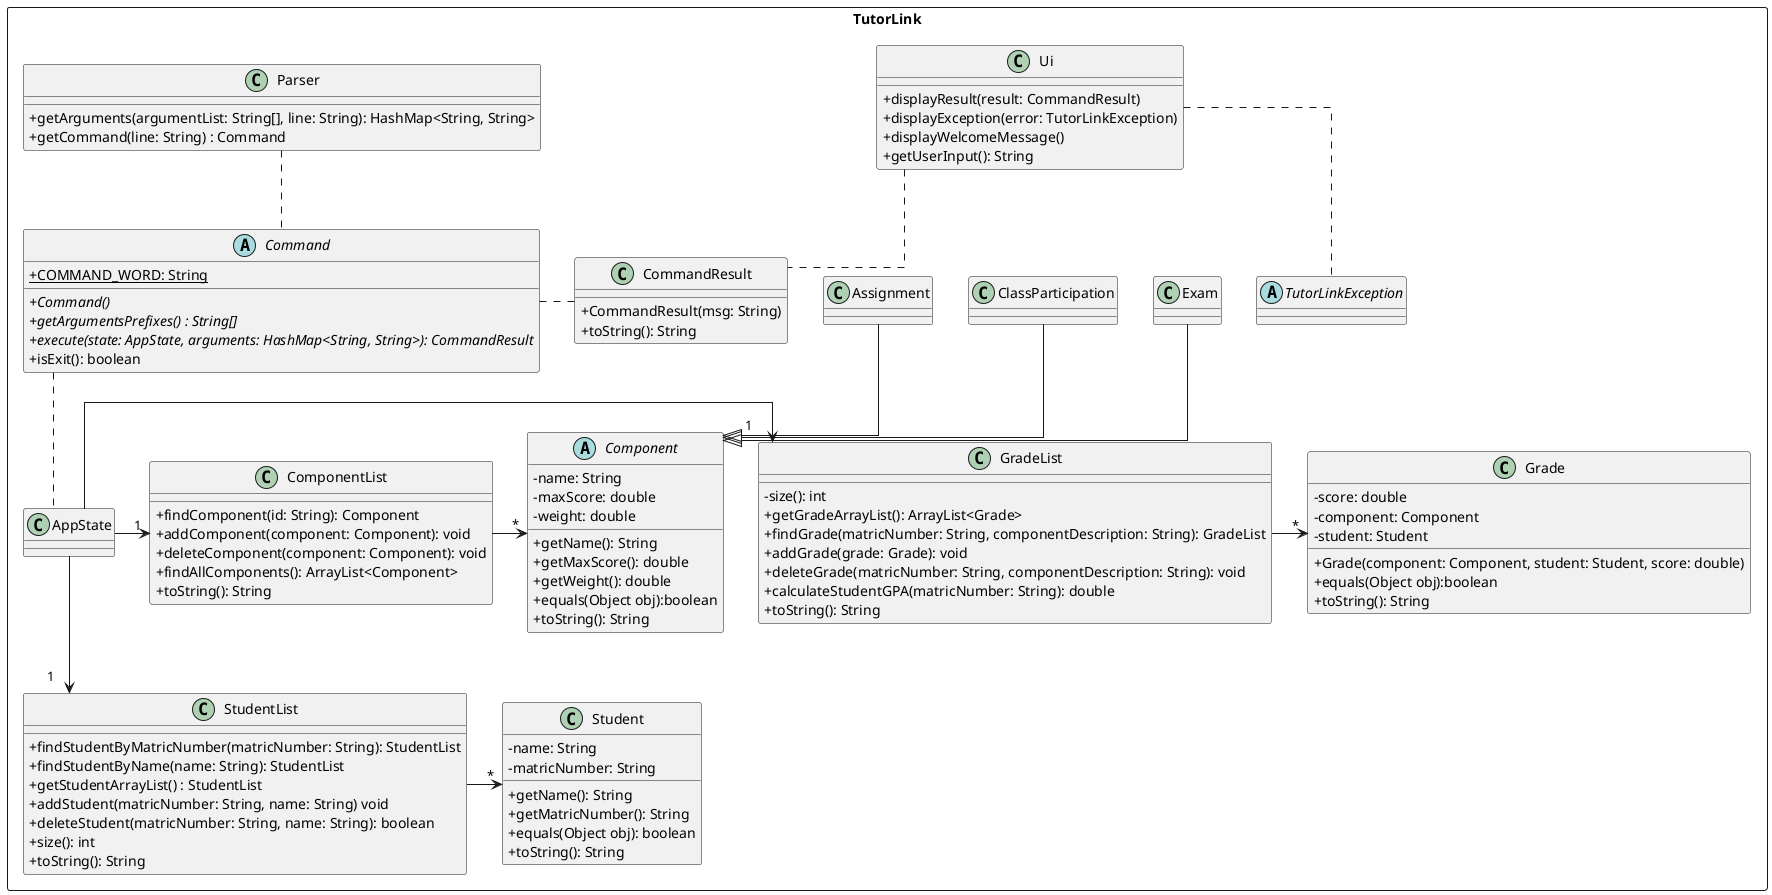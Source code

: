 @startuml App Diagram

'https://plantuml.com/class-diagram
' !include Style.puml
skinparam classAttributeIconSize 0
skinparam classMethodIconSize 0
skinparam linetype ortho

package TutorLink <<Rectangle>>{

class CommandResult {
    + CommandResult(msg: String)
    + toString(): String
}

class Ui {
    + displayResult(result: CommandResult)
    + displayException(error: TutorLinkException)
    + displayWelcomeMessage()
    + getUserInput(): String
}

Ui .. CommandResult

Ui .. TutorLinkException

abstract class TutorLinkException

abstract class Command {
    + {static}COMMAND_WORD: String
    + Command() {abstract}
    + {abstract} getArgumentsPrefixes() : String[]
    + execute(state: AppState, arguments: HashMap<String, String>): CommandResult {abstract}
    + isExit(): boolean
}

Command ..right.. CommandResult


abstract class Component {
    - name: String
    - maxScore: double
    - weight: double
    + getName(): String
    + getMaxScore(): double
    + getWeight(): double
    + equals(Object obj):boolean
    + toString(): String
}
class Exam
class ClassParticipation
class Assignment

Exam --|> Component
ClassParticipation --|> Component
Assignment --|> Component


class Student{
    - name: String
    - matricNumber: String
    + getName(): String
    + getMatricNumber(): String
    + equals(Object obj): boolean
    + toString(): String
}

class Grade{
    - score: double
    - component: Component
    - student: Student
    + Grade(component: Component, student: Student, score: double)
    + equals(Object obj):boolean
    + toString(): String
}


class AppState
class GradeList{
	- size(): int
	+ getGradeArrayList(): ArrayList<Grade>
    + findGrade(matricNumber: String, componentDescription: String): GradeList
    + addGrade(grade: Grade): void
    + deleteGrade(matricNumber: String, componentDescription: String): void
    + calculateStudentGPA(matricNumber: String): double
    + toString(): String
}
class StudentList {
    + findStudentByMatricNumber(matricNumber: String): StudentList
    + findStudentByName(name: String): StudentList
	+ getStudentArrayList() : StudentList
    + addStudent(matricNumber: String, name: String) void
    + deleteStudent(matricNumber: String, name: String): boolean
    + size(): int
    + toString(): String
}
class ComponentList {
    + findComponent(id: String): Component
    + addComponent(component: Component): void
    + deleteComponent(component: Component): void
    + findAllComponents(): ArrayList<Component>
    + toString(): String
}

AppState -> "1" GradeList
AppState --> "1" StudentList
AppState -> "1" ComponentList

GradeList -> "*" Grade
ComponentList -> "*" Component
StudentList -> "*" Student

Command .. AppState

class Parser {
    + getArguments(argumentList: String[], line: String): HashMap<String, String>
    + getCommand(line: String) : Command
}

Parser .. Command

}

@enduml
